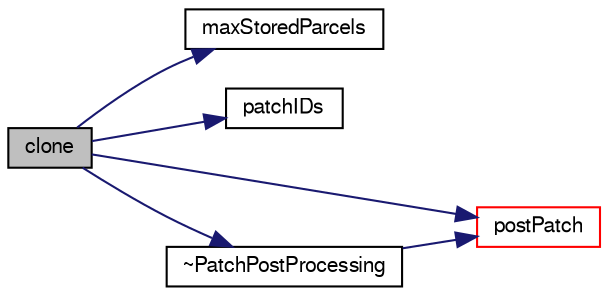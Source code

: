 digraph "clone"
{
  bgcolor="transparent";
  edge [fontname="FreeSans",fontsize="10",labelfontname="FreeSans",labelfontsize="10"];
  node [fontname="FreeSans",fontsize="10",shape=record];
  rankdir="LR";
  Node138 [label="clone",height=0.2,width=0.4,color="black", fillcolor="grey75", style="filled", fontcolor="black"];
  Node138 -> Node139 [color="midnightblue",fontsize="10",style="solid",fontname="FreeSans"];
  Node139 [label="maxStoredParcels",height=0.2,width=0.4,color="black",URL="$a23998.html#a55d62df8396568413e8cd41e8621b02b",tooltip="Return maximum number of parcels to store per patch. "];
  Node138 -> Node140 [color="midnightblue",fontsize="10",style="solid",fontname="FreeSans"];
  Node140 [label="patchIDs",height=0.2,width=0.4,color="black",URL="$a23998.html#a64d6c654128162a9b7b557f2a5009f73",tooltip="Return const mapping from local to global patch ids. "];
  Node138 -> Node141 [color="midnightblue",fontsize="10",style="solid",fontname="FreeSans"];
  Node141 [label="postPatch",height=0.2,width=0.4,color="red",URL="$a23998.html#a77147582d9be96def68967af52d9784b",tooltip="Post-patch hook. "];
  Node138 -> Node145 [color="midnightblue",fontsize="10",style="solid",fontname="FreeSans"];
  Node145 [label="~PatchPostProcessing",height=0.2,width=0.4,color="black",URL="$a23998.html#a933f225a95d856278f22684aa672b542",tooltip="Destructor. "];
  Node145 -> Node141 [color="midnightblue",fontsize="10",style="solid",fontname="FreeSans"];
}
